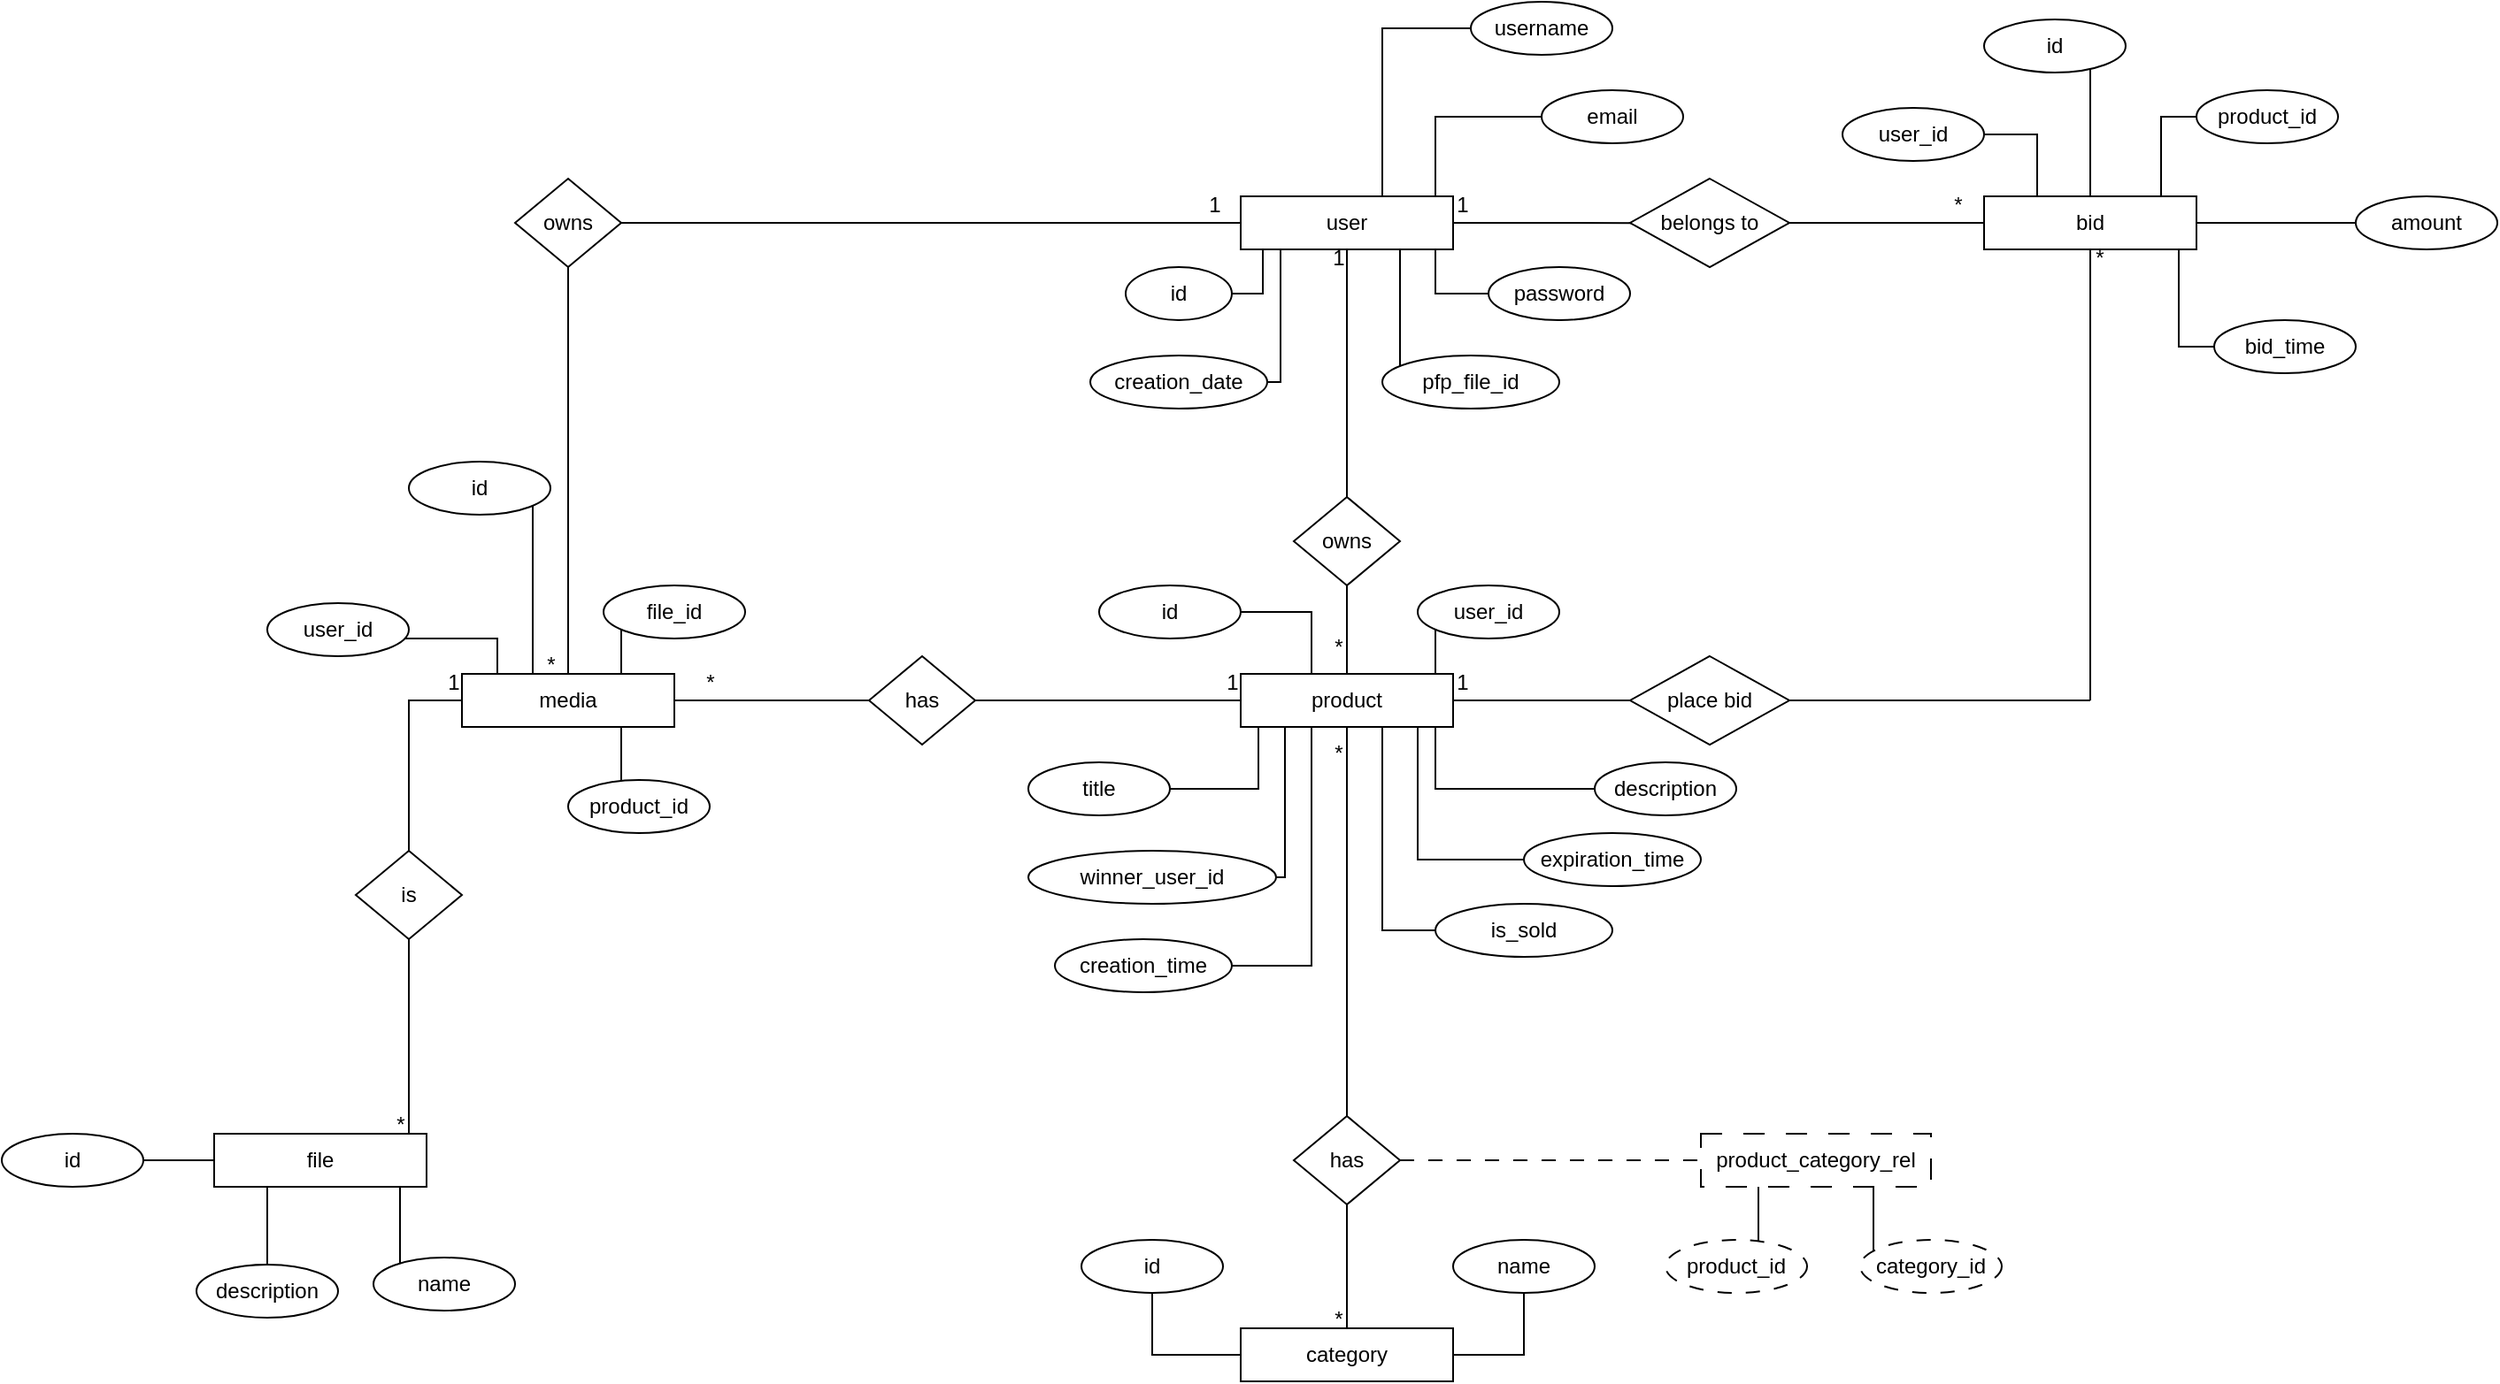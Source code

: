 <mxfile>
    <diagram name="Page-1" id="mbv6TLsFuCrTdZLjjNux">
        <mxGraphModel dx="546" dy="501" grid="1" gridSize="10" guides="1" tooltips="1" connect="1" arrows="1" fold="1" page="1" pageScale="1" pageWidth="3300" pageHeight="2339" math="0" shadow="0">
            <root>
                <mxCell id="0"/>
                <mxCell id="1" parent="0"/>
                <mxCell id="swMecStcdgfZAD_rgg6A-17" style="edgeStyle=elbowEdgeStyle;rounded=0;orthogonalLoop=1;jettySize=auto;html=1;startArrow=none;endArrow=none;entryX=0.038;entryY=0.503;entryDx=0;entryDy=0;entryPerimeter=0;" parent="1" source="swMecStcdgfZAD_rgg6A-6" target="swMecStcdgfZAD_rgg6A-16" edge="1">
                    <mxGeometry relative="1" as="geometry"/>
                </mxCell>
                <mxCell id="swMecStcdgfZAD_rgg6A-29" style="edgeStyle=elbowEdgeStyle;rounded=0;orthogonalLoop=1;jettySize=auto;html=1;startArrow=none;endArrow=none;entryX=0;entryY=0.5;entryDx=0;entryDy=0;" parent="1" source="swMecStcdgfZAD_rgg6A-6" target="swMecStcdgfZAD_rgg6A-13" edge="1">
                    <mxGeometry relative="1" as="geometry">
                        <Array as="points">
                            <mxPoint x="890" y="600"/>
                            <mxPoint x="880" y="590"/>
                            <mxPoint x="860" y="610"/>
                        </Array>
                    </mxGeometry>
                </mxCell>
                <mxCell id="swMecStcdgfZAD_rgg6A-41" style="edgeStyle=elbowEdgeStyle;rounded=0;orthogonalLoop=1;jettySize=auto;html=1;startArrow=none;endArrow=none;entryX=0.5;entryY=0;entryDx=0;entryDy=0;" parent="1" source="swMecStcdgfZAD_rgg6A-6" target="swMecStcdgfZAD_rgg6A-40" edge="1">
                    <mxGeometry relative="1" as="geometry"/>
                </mxCell>
                <mxCell id="swMecStcdgfZAD_rgg6A-88" style="edgeStyle=elbowEdgeStyle;rounded=0;orthogonalLoop=1;jettySize=auto;html=1;startArrow=none;endArrow=none;" parent="1" source="swMecStcdgfZAD_rgg6A-6" target="swMecStcdgfZAD_rgg6A-86" edge="1">
                    <mxGeometry relative="1" as="geometry"/>
                </mxCell>
                <mxCell id="01d-2Dso8jKywiY7Rpm1-47" style="edgeStyle=elbowEdgeStyle;rounded=0;orthogonalLoop=1;jettySize=auto;html=1;startArrow=none;endArrow=none;exitX=0.75;exitY=1;exitDx=0;exitDy=0;" parent="1" source="swMecStcdgfZAD_rgg6A-6" target="01d-2Dso8jKywiY7Rpm1-45" edge="1">
                    <mxGeometry relative="1" as="geometry"/>
                </mxCell>
                <mxCell id="01d-2Dso8jKywiY7Rpm1-54" style="edgeStyle=elbowEdgeStyle;rounded=0;orthogonalLoop=1;jettySize=auto;html=1;startArrow=none;endArrow=none;exitX=0.25;exitY=1;exitDx=0;exitDy=0;" parent="1" source="swMecStcdgfZAD_rgg6A-6" target="swMecStcdgfZAD_rgg6A-7" edge="1">
                    <mxGeometry relative="1" as="geometry"/>
                </mxCell>
                <mxCell id="01d-2Dso8jKywiY7Rpm1-57" style="edgeStyle=elbowEdgeStyle;rounded=0;orthogonalLoop=1;jettySize=auto;elbow=vertical;html=1;startArrow=none;endArrow=none;exitX=0.25;exitY=0;exitDx=0;exitDy=0;" parent="1" source="swMecStcdgfZAD_rgg6A-6" edge="1">
                    <mxGeometry relative="1" as="geometry">
                        <mxPoint x="809.706" y="550" as="targetPoint"/>
                    </mxGeometry>
                </mxCell>
                <mxCell id="6" style="edgeStyle=elbowEdgeStyle;html=1;startArrow=none;endArrow=none;exitX=0.25;exitY=1;exitDx=0;exitDy=0;rounded=0;" parent="1" source="swMecStcdgfZAD_rgg6A-6" target="4" edge="1">
                    <mxGeometry relative="1" as="geometry"/>
                </mxCell>
                <mxCell id="8" style="edgeStyle=elbowEdgeStyle;rounded=0;html=1;startArrow=none;endArrow=none;exitX=0.75;exitY=0;exitDx=0;exitDy=0;" parent="1" source="swMecStcdgfZAD_rgg6A-6" target="7" edge="1">
                    <mxGeometry relative="1" as="geometry">
                        <Array as="points">
                            <mxPoint x="890" y="505"/>
                            <mxPoint x="880" y="520"/>
                        </Array>
                    </mxGeometry>
                </mxCell>
                <mxCell id="10" style="edgeStyle=elbowEdgeStyle;rounded=0;html=1;startArrow=none;endArrow=none;exitX=0.75;exitY=0;exitDx=0;exitDy=0;" parent="1" source="swMecStcdgfZAD_rgg6A-6" target="swMecStcdgfZAD_rgg6A-10" edge="1">
                    <mxGeometry relative="1" as="geometry">
                        <Array as="points">
                            <mxPoint x="860" y="480"/>
                        </Array>
                    </mxGeometry>
                </mxCell>
                <UserObject label="user" treeRoot="1" id="swMecStcdgfZAD_rgg6A-6">
                    <mxCell style="whiteSpace=wrap;html=1;align=center;treeFolding=1;treeMoving=1;newEdgeStyle={&quot;edgeStyle&quot;:&quot;elbowEdgeStyle&quot;,&quot;startArrow&quot;:&quot;none&quot;,&quot;endArrow&quot;:&quot;none&quot;};" parent="1" vertex="1">
                        <mxGeometry x="780" y="550" width="120" height="30" as="geometry"/>
                    </mxCell>
                </UserObject>
                <mxCell id="swMecStcdgfZAD_rgg6A-7" value="id" style="ellipse;whiteSpace=wrap;html=1;align=center;newEdgeStyle={&quot;edgeStyle&quot;:&quot;entityRelationEdgeStyle&quot;,&quot;startArrow&quot;:&quot;none&quot;,&quot;endArrow&quot;:&quot;none&quot;,&quot;segment&quot;:10,&quot;curved&quot;:1,&quot;sourcePerimeterSpacing&quot;:0,&quot;targetPerimeterSpacing&quot;:0};treeFolding=1;treeMoving=1;" parent="1" vertex="1">
                    <mxGeometry x="715" y="590" width="60" height="30" as="geometry"/>
                </mxCell>
                <mxCell id="swMecStcdgfZAD_rgg6A-10" value="username" style="ellipse;whiteSpace=wrap;html=1;align=center;newEdgeStyle={&quot;edgeStyle&quot;:&quot;entityRelationEdgeStyle&quot;,&quot;startArrow&quot;:&quot;none&quot;,&quot;endArrow&quot;:&quot;none&quot;,&quot;segment&quot;:10,&quot;curved&quot;:1,&quot;sourcePerimeterSpacing&quot;:0,&quot;targetPerimeterSpacing&quot;:0};treeFolding=1;treeMoving=1;" parent="1" vertex="1">
                    <mxGeometry x="910" y="440" width="80" height="30" as="geometry"/>
                </mxCell>
                <mxCell id="swMecStcdgfZAD_rgg6A-13" value="password" style="ellipse;whiteSpace=wrap;html=1;align=center;newEdgeStyle={&quot;edgeStyle&quot;:&quot;entityRelationEdgeStyle&quot;,&quot;startArrow&quot;:&quot;none&quot;,&quot;endArrow&quot;:&quot;none&quot;,&quot;segment&quot;:10,&quot;curved&quot;:1,&quot;sourcePerimeterSpacing&quot;:0,&quot;targetPerimeterSpacing&quot;:0};treeFolding=1;treeMoving=1;" parent="1" vertex="1">
                    <mxGeometry x="920" y="590" width="80" height="30" as="geometry"/>
                </mxCell>
                <mxCell id="swMecStcdgfZAD_rgg6A-19" style="edgeStyle=orthogonalEdgeStyle;rounded=0;orthogonalLoop=1;jettySize=auto;html=1;entryX=0;entryY=0.5;entryDx=0;entryDy=0;endArrow=none;endFill=0;" parent="1" source="swMecStcdgfZAD_rgg6A-16" target="swMecStcdgfZAD_rgg6A-18" edge="1">
                    <mxGeometry relative="1" as="geometry"/>
                </mxCell>
                <mxCell id="swMecStcdgfZAD_rgg6A-16" value="belongs to" style="rhombus;whiteSpace=wrap;html=1;" parent="1" vertex="1">
                    <mxGeometry x="1000" y="540" width="90" height="50" as="geometry"/>
                </mxCell>
                <mxCell id="swMecStcdgfZAD_rgg6A-25" style="edgeStyle=elbowEdgeStyle;rounded=0;orthogonalLoop=1;jettySize=auto;html=1;startArrow=none;endArrow=none;entryX=1;entryY=0.5;entryDx=0;entryDy=0;" parent="1" source="swMecStcdgfZAD_rgg6A-18" target="swMecStcdgfZAD_rgg6A-20" edge="1">
                    <mxGeometry relative="1" as="geometry">
                        <Array as="points">
                            <mxPoint x="1260" y="520"/>
                            <mxPoint x="1240" y="530"/>
                        </Array>
                    </mxGeometry>
                </mxCell>
                <mxCell id="swMecStcdgfZAD_rgg6A-35" style="edgeStyle=elbowEdgeStyle;rounded=0;orthogonalLoop=1;jettySize=auto;html=1;startArrow=none;endArrow=none;entryX=0;entryY=0.5;entryDx=0;entryDy=0;" parent="1" source="swMecStcdgfZAD_rgg6A-18" target="swMecStcdgfZAD_rgg6A-33" edge="1">
                    <mxGeometry relative="1" as="geometry">
                        <Array as="points">
                            <mxPoint x="1300" y="530"/>
                            <mxPoint x="1320" y="530"/>
                            <mxPoint x="1300" y="540"/>
                            <mxPoint x="1370" y="530"/>
                            <mxPoint x="1300" y="530"/>
                            <mxPoint x="1270" y="530"/>
                        </Array>
                    </mxGeometry>
                </mxCell>
                <mxCell id="swMecStcdgfZAD_rgg6A-39" style="edgeStyle=elbowEdgeStyle;rounded=0;orthogonalLoop=1;jettySize=auto;html=1;startArrow=none;endArrow=none;entryX=0;entryY=0.5;entryDx=0;entryDy=0;" parent="1" source="swMecStcdgfZAD_rgg6A-18" target="swMecStcdgfZAD_rgg6A-36" edge="1">
                    <mxGeometry relative="1" as="geometry"/>
                </mxCell>
                <mxCell id="swMecStcdgfZAD_rgg6A-51" style="edgeStyle=elbowEdgeStyle;rounded=0;orthogonalLoop=1;jettySize=auto;html=1;startArrow=none;endArrow=none;" parent="1" source="swMecStcdgfZAD_rgg6A-18" edge="1">
                    <mxGeometry relative="1" as="geometry">
                        <mxPoint x="1260" y="830" as="targetPoint"/>
                        <Array as="points">
                            <mxPoint x="1260" y="835"/>
                        </Array>
                    </mxGeometry>
                </mxCell>
                <mxCell id="01d-2Dso8jKywiY7Rpm1-13" style="edgeStyle=elbowEdgeStyle;rounded=0;orthogonalLoop=1;jettySize=auto;html=1;startArrow=none;endArrow=none;exitX=0.25;exitY=0;exitDx=0;exitDy=0;" parent="1" source="swMecStcdgfZAD_rgg6A-18" target="01d-2Dso8jKywiY7Rpm1-11" edge="1">
                    <mxGeometry relative="1" as="geometry">
                        <Array as="points">
                            <mxPoint x="1230" y="515"/>
                            <mxPoint x="1230" y="510"/>
                            <mxPoint x="1210" y="510"/>
                        </Array>
                    </mxGeometry>
                </mxCell>
                <mxCell id="19" style="edgeStyle=elbowEdgeStyle;rounded=0;html=1;startArrow=none;endArrow=none;exitX=0.75;exitY=1;exitDx=0;exitDy=0;" parent="1" source="swMecStcdgfZAD_rgg6A-18" target="18" edge="1">
                    <mxGeometry relative="1" as="geometry"/>
                </mxCell>
                <UserObject label="bid" treeRoot="1" id="swMecStcdgfZAD_rgg6A-18">
                    <mxCell style="whiteSpace=wrap;html=1;align=center;treeFolding=1;treeMoving=1;newEdgeStyle={&quot;edgeStyle&quot;:&quot;elbowEdgeStyle&quot;,&quot;startArrow&quot;:&quot;none&quot;,&quot;endArrow&quot;:&quot;none&quot;};" parent="1" vertex="1">
                        <mxGeometry x="1200" y="550" width="120" height="30" as="geometry"/>
                    </mxCell>
                </UserObject>
                <mxCell id="swMecStcdgfZAD_rgg6A-20" value="id" style="ellipse;whiteSpace=wrap;html=1;align=center;newEdgeStyle={&quot;edgeStyle&quot;:&quot;entityRelationEdgeStyle&quot;,&quot;startArrow&quot;:&quot;none&quot;,&quot;endArrow&quot;:&quot;none&quot;,&quot;segment&quot;:10,&quot;curved&quot;:1,&quot;sourcePerimeterSpacing&quot;:0,&quot;targetPerimeterSpacing&quot;:0};treeFolding=1;treeMoving=1;" parent="1" vertex="1">
                    <mxGeometry x="1200" y="450" width="80" height="30" as="geometry"/>
                </mxCell>
                <mxCell id="swMecStcdgfZAD_rgg6A-30" value="1" style="text;html=1;align=center;verticalAlign=middle;resizable=0;points=[];autosize=1;strokeColor=none;fillColor=none;" parent="1" vertex="1">
                    <mxGeometry x="890" y="540" width="30" height="30" as="geometry"/>
                </mxCell>
                <mxCell id="swMecStcdgfZAD_rgg6A-31" value="*" style="text;html=1;align=center;verticalAlign=middle;resizable=0;points=[];autosize=1;strokeColor=none;fillColor=none;" parent="1" vertex="1">
                    <mxGeometry x="1170" y="540" width="30" height="30" as="geometry"/>
                </mxCell>
                <mxCell id="swMecStcdgfZAD_rgg6A-33" value="product_id" style="ellipse;whiteSpace=wrap;html=1;align=center;newEdgeStyle={&quot;edgeStyle&quot;:&quot;entityRelationEdgeStyle&quot;,&quot;startArrow&quot;:&quot;none&quot;,&quot;endArrow&quot;:&quot;none&quot;,&quot;segment&quot;:10,&quot;curved&quot;:1,&quot;sourcePerimeterSpacing&quot;:0,&quot;targetPerimeterSpacing&quot;:0};treeFolding=1;treeMoving=1;" parent="1" vertex="1" collapsed="1">
                    <mxGeometry x="1320" y="490" width="80" height="30" as="geometry"/>
                </mxCell>
                <mxCell id="swMecStcdgfZAD_rgg6A-36" value="amount" style="ellipse;whiteSpace=wrap;html=1;align=center;newEdgeStyle={&quot;edgeStyle&quot;:&quot;entityRelationEdgeStyle&quot;,&quot;startArrow&quot;:&quot;none&quot;,&quot;endArrow&quot;:&quot;none&quot;,&quot;segment&quot;:10,&quot;curved&quot;:1,&quot;sourcePerimeterSpacing&quot;:0,&quot;targetPerimeterSpacing&quot;:0};treeFolding=1;treeMoving=1;" parent="1" vertex="1" collapsed="1">
                    <mxGeometry x="1410" y="550" width="80" height="30" as="geometry"/>
                </mxCell>
                <mxCell id="swMecStcdgfZAD_rgg6A-78" style="edgeStyle=orthogonalEdgeStyle;rounded=0;orthogonalLoop=1;jettySize=auto;html=1;endArrow=none;endFill=0;" parent="1" source="swMecStcdgfZAD_rgg6A-40" target="swMecStcdgfZAD_rgg6A-42" edge="1">
                    <mxGeometry relative="1" as="geometry"/>
                </mxCell>
                <mxCell id="swMecStcdgfZAD_rgg6A-40" value="owns" style="rhombus;whiteSpace=wrap;html=1;" parent="1" vertex="1">
                    <mxGeometry x="810" y="720" width="60" height="50" as="geometry"/>
                </mxCell>
                <mxCell id="swMecStcdgfZAD_rgg6A-45" value="" style="edgeStyle=elbowEdgeStyle;rounded=0;orthogonalLoop=1;jettySize=auto;html=1;elbow=horizontal;startArrow=none;endArrow=none;" parent="1" source="swMecStcdgfZAD_rgg6A-42" target="swMecStcdgfZAD_rgg6A-44" edge="1">
                    <mxGeometry relative="1" as="geometry"/>
                </mxCell>
                <mxCell id="swMecStcdgfZAD_rgg6A-77" style="edgeStyle=elbowEdgeStyle;rounded=0;orthogonalLoop=1;jettySize=auto;html=1;startArrow=none;endArrow=none;entryX=1;entryY=0.5;entryDx=0;entryDy=0;" parent="1" source="swMecStcdgfZAD_rgg6A-42" target="swMecStcdgfZAD_rgg6A-46" edge="1">
                    <mxGeometry relative="1" as="geometry">
                        <Array as="points">
                            <mxPoint x="820" y="800"/>
                            <mxPoint x="810" y="800"/>
                        </Array>
                    </mxGeometry>
                </mxCell>
                <mxCell id="swMecStcdgfZAD_rgg6A-106" style="edgeStyle=elbowEdgeStyle;rounded=0;orthogonalLoop=1;jettySize=auto;html=1;startArrow=none;endArrow=none;exitX=0.75;exitY=1;exitDx=0;exitDy=0;" parent="1" source="swMecStcdgfZAD_rgg6A-42" target="swMecStcdgfZAD_rgg6A-100" edge="1">
                    <mxGeometry relative="1" as="geometry">
                        <Array as="points">
                            <mxPoint x="890" y="885"/>
                            <mxPoint x="870" y="890"/>
                            <mxPoint x="890" y="870"/>
                        </Array>
                    </mxGeometry>
                </mxCell>
                <mxCell id="swMecStcdgfZAD_rgg6A-108" style="edgeStyle=elbowEdgeStyle;rounded=0;orthogonalLoop=1;jettySize=auto;html=1;startArrow=none;endArrow=none;exitX=0.25;exitY=1;exitDx=0;exitDy=0;" parent="1" source="swMecStcdgfZAD_rgg6A-42" target="swMecStcdgfZAD_rgg6A-107" edge="1">
                    <mxGeometry relative="1" as="geometry">
                        <Array as="points">
                            <mxPoint x="790" y="885"/>
                        </Array>
                    </mxGeometry>
                </mxCell>
                <mxCell id="01d-2Dso8jKywiY7Rpm1-4" style="edgeStyle=elbowEdgeStyle;rounded=0;orthogonalLoop=1;jettySize=auto;html=1;startArrow=none;endArrow=none;exitX=0.75;exitY=1;exitDx=0;exitDy=0;" parent="1" source="swMecStcdgfZAD_rgg6A-42" target="3" edge="1">
                    <mxGeometry relative="1" as="geometry">
                        <Array as="points">
                            <mxPoint x="880" y="900"/>
                            <mxPoint x="870" y="920"/>
                        </Array>
                    </mxGeometry>
                </mxCell>
                <mxCell id="01d-2Dso8jKywiY7Rpm1-5" style="edgeStyle=elbowEdgeStyle;rounded=0;orthogonalLoop=1;jettySize=auto;html=1;startArrow=none;endArrow=none;exitX=0.25;exitY=1;exitDx=0;exitDy=0;" parent="1" source="swMecStcdgfZAD_rgg6A-42" target="2" edge="1">
                    <mxGeometry relative="1" as="geometry">
                        <Array as="points">
                            <mxPoint x="820" y="900"/>
                        </Array>
                    </mxGeometry>
                </mxCell>
                <mxCell id="01d-2Dso8jKywiY7Rpm1-7" style="edgeStyle=elbowEdgeStyle;rounded=0;orthogonalLoop=1;jettySize=auto;html=1;startArrow=none;endArrow=none;exitX=0.75;exitY=1;exitDx=0;exitDy=0;" parent="1" source="swMecStcdgfZAD_rgg6A-42" target="01d-2Dso8jKywiY7Rpm1-6" edge="1">
                    <mxGeometry relative="1" as="geometry">
                        <Array as="points">
                            <mxPoint x="860" y="890"/>
                            <mxPoint x="850" y="880"/>
                            <mxPoint x="860" y="930"/>
                        </Array>
                    </mxGeometry>
                </mxCell>
                <mxCell id="30" style="edgeStyle=elbowEdgeStyle;html=1;startArrow=none;endArrow=none;exitX=0.25;exitY=1;exitDx=0;exitDy=0;rounded=0;" edge="1" parent="1" source="swMecStcdgfZAD_rgg6A-42" target="29">
                    <mxGeometry relative="1" as="geometry"/>
                </mxCell>
                <UserObject label="product" treeRoot="1" id="swMecStcdgfZAD_rgg6A-42">
                    <mxCell style="whiteSpace=wrap;html=1;align=center;treeFolding=1;treeMoving=1;newEdgeStyle={&quot;edgeStyle&quot;:&quot;elbowEdgeStyle&quot;,&quot;startArrow&quot;:&quot;none&quot;,&quot;endArrow&quot;:&quot;none&quot;};" parent="1" vertex="1">
                        <mxGeometry x="780" y="820" width="120" height="30" as="geometry"/>
                    </mxCell>
                </UserObject>
                <mxCell id="swMecStcdgfZAD_rgg6A-44" value="user_id" style="ellipse;whiteSpace=wrap;html=1;align=center;newEdgeStyle={&quot;edgeStyle&quot;:&quot;entityRelationEdgeStyle&quot;,&quot;startArrow&quot;:&quot;none&quot;,&quot;endArrow&quot;:&quot;none&quot;,&quot;segment&quot;:10,&quot;curved&quot;:1,&quot;sourcePerimeterSpacing&quot;:0,&quot;targetPerimeterSpacing&quot;:0};treeFolding=1;treeMoving=1;" parent="1" vertex="1">
                    <mxGeometry x="880" y="770" width="80" height="30" as="geometry"/>
                </mxCell>
                <mxCell id="swMecStcdgfZAD_rgg6A-46" value="id" style="ellipse;whiteSpace=wrap;html=1;align=center;newEdgeStyle={&quot;edgeStyle&quot;:&quot;entityRelationEdgeStyle&quot;,&quot;startArrow&quot;:&quot;none&quot;,&quot;endArrow&quot;:&quot;none&quot;,&quot;segment&quot;:10,&quot;curved&quot;:1,&quot;sourcePerimeterSpacing&quot;:0,&quot;targetPerimeterSpacing&quot;:0};treeFolding=1;treeMoving=1;" parent="1" vertex="1">
                    <mxGeometry x="700" y="770" width="80" height="30" as="geometry"/>
                </mxCell>
                <mxCell id="swMecStcdgfZAD_rgg6A-48" value="1" style="text;html=1;align=center;verticalAlign=middle;resizable=0;points=[];autosize=1;strokeColor=none;fillColor=none;" parent="1" vertex="1">
                    <mxGeometry x="820" y="570" width="30" height="30" as="geometry"/>
                </mxCell>
                <mxCell id="swMecStcdgfZAD_rgg6A-49" value="*" style="text;html=1;align=center;verticalAlign=middle;resizable=0;points=[];autosize=1;strokeColor=none;fillColor=none;" parent="1" vertex="1">
                    <mxGeometry x="820" y="790" width="30" height="30" as="geometry"/>
                </mxCell>
                <mxCell id="swMecStcdgfZAD_rgg6A-53" value="*" style="text;html=1;align=center;verticalAlign=middle;resizable=0;points=[];autosize=1;strokeColor=none;fillColor=none;" parent="1" vertex="1">
                    <mxGeometry x="1250" y="570" width="30" height="30" as="geometry"/>
                </mxCell>
                <mxCell id="swMecStcdgfZAD_rgg6A-54" value="1" style="text;html=1;align=center;verticalAlign=middle;resizable=0;points=[];autosize=1;strokeColor=none;fillColor=none;" parent="1" vertex="1">
                    <mxGeometry x="890" y="810" width="30" height="30" as="geometry"/>
                </mxCell>
                <mxCell id="swMecStcdgfZAD_rgg6A-60" style="edgeStyle=orthogonalEdgeStyle;rounded=0;orthogonalLoop=1;jettySize=auto;html=1;endArrow=none;endFill=0;" parent="1" source="swMecStcdgfZAD_rgg6A-55" edge="1">
                    <mxGeometry relative="1" as="geometry">
                        <mxPoint x="1260" y="835" as="targetPoint"/>
                    </mxGeometry>
                </mxCell>
                <mxCell id="swMecStcdgfZAD_rgg6A-61" style="edgeStyle=orthogonalEdgeStyle;rounded=0;orthogonalLoop=1;jettySize=auto;html=1;endArrow=none;endFill=0;" parent="1" source="swMecStcdgfZAD_rgg6A-55" target="swMecStcdgfZAD_rgg6A-42" edge="1">
                    <mxGeometry relative="1" as="geometry"/>
                </mxCell>
                <mxCell id="swMecStcdgfZAD_rgg6A-55" value="place bid" style="rhombus;whiteSpace=wrap;html=1;" parent="1" vertex="1">
                    <mxGeometry x="1000" y="810" width="90" height="50" as="geometry"/>
                </mxCell>
                <mxCell id="swMecStcdgfZAD_rgg6A-65" style="edgeStyle=orthogonalEdgeStyle;rounded=0;orthogonalLoop=1;jettySize=auto;html=1;entryX=0;entryY=0.5;entryDx=0;entryDy=0;endArrow=none;endFill=0;dashed=1;dashPattern=8 8;" parent="1" source="swMecStcdgfZAD_rgg6A-62" target="swMecStcdgfZAD_rgg6A-64" edge="1">
                    <mxGeometry relative="1" as="geometry"/>
                </mxCell>
                <mxCell id="swMecStcdgfZAD_rgg6A-67" style="edgeStyle=orthogonalEdgeStyle;rounded=0;orthogonalLoop=1;jettySize=auto;html=1;entryX=0.5;entryY=0;entryDx=0;entryDy=0;endArrow=none;endFill=0;" parent="1" source="swMecStcdgfZAD_rgg6A-62" target="swMecStcdgfZAD_rgg6A-66" edge="1">
                    <mxGeometry relative="1" as="geometry"/>
                </mxCell>
                <mxCell id="swMecStcdgfZAD_rgg6A-79" style="edgeStyle=orthogonalEdgeStyle;rounded=0;orthogonalLoop=1;jettySize=auto;html=1;endArrow=none;endFill=0;" parent="1" source="swMecStcdgfZAD_rgg6A-62" target="swMecStcdgfZAD_rgg6A-42" edge="1">
                    <mxGeometry relative="1" as="geometry"/>
                </mxCell>
                <mxCell id="swMecStcdgfZAD_rgg6A-62" value="has" style="rhombus;whiteSpace=wrap;html=1;shadow=0;rounded=0;" parent="1" vertex="1">
                    <mxGeometry x="810" y="1070" width="60" height="50" as="geometry"/>
                </mxCell>
                <mxCell id="27" style="edgeStyle=elbowEdgeStyle;rounded=0;html=1;startArrow=none;endArrow=none;exitX=0.25;exitY=1;exitDx=0;exitDy=0;" parent="1" source="swMecStcdgfZAD_rgg6A-64" target="25" edge="1">
                    <mxGeometry relative="1" as="geometry"/>
                </mxCell>
                <mxCell id="28" style="edgeStyle=elbowEdgeStyle;rounded=0;html=1;startArrow=none;endArrow=none;exitX=0.75;exitY=1;exitDx=0;exitDy=0;" parent="1" source="swMecStcdgfZAD_rgg6A-64" target="26" edge="1">
                    <mxGeometry relative="1" as="geometry"/>
                </mxCell>
                <UserObject label="product_category_rel" treeRoot="1" id="swMecStcdgfZAD_rgg6A-64">
                    <mxCell style="whiteSpace=wrap;html=1;align=center;treeFolding=1;treeMoving=1;newEdgeStyle={&quot;edgeStyle&quot;:&quot;elbowEdgeStyle&quot;,&quot;startArrow&quot;:&quot;none&quot;,&quot;endArrow&quot;:&quot;none&quot;};dashed=1;dashPattern=12 12;" parent="1" vertex="1">
                        <mxGeometry x="1040" y="1080" width="130" height="30" as="geometry"/>
                    </mxCell>
                </UserObject>
                <mxCell id="swMecStcdgfZAD_rgg6A-72" style="edgeStyle=elbowEdgeStyle;rounded=0;orthogonalLoop=1;jettySize=auto;html=1;startArrow=none;endArrow=none;entryX=0.5;entryY=1;entryDx=0;entryDy=0;" parent="1" source="swMecStcdgfZAD_rgg6A-66" target="swMecStcdgfZAD_rgg6A-70" edge="1">
                    <mxGeometry relative="1" as="geometry">
                        <Array as="points">
                            <mxPoint x="730" y="1205"/>
                            <mxPoint x="730" y="1200"/>
                        </Array>
                    </mxGeometry>
                </mxCell>
                <mxCell id="swMecStcdgfZAD_rgg6A-75" style="edgeStyle=elbowEdgeStyle;rounded=0;orthogonalLoop=1;jettySize=auto;html=1;startArrow=none;endArrow=none;entryX=0.5;entryY=1;entryDx=0;entryDy=0;" parent="1" source="swMecStcdgfZAD_rgg6A-66" target="swMecStcdgfZAD_rgg6A-73" edge="1">
                    <mxGeometry relative="1" as="geometry">
                        <Array as="points">
                            <mxPoint x="940" y="1205"/>
                        </Array>
                    </mxGeometry>
                </mxCell>
                <UserObject label="category" treeRoot="1" id="swMecStcdgfZAD_rgg6A-66">
                    <mxCell style="whiteSpace=wrap;html=1;align=center;treeFolding=1;treeMoving=1;newEdgeStyle={&quot;edgeStyle&quot;:&quot;elbowEdgeStyle&quot;,&quot;startArrow&quot;:&quot;none&quot;,&quot;endArrow&quot;:&quot;none&quot;};" parent="1" vertex="1">
                        <mxGeometry x="780" y="1190" width="120" height="30" as="geometry"/>
                    </mxCell>
                </UserObject>
                <mxCell id="swMecStcdgfZAD_rgg6A-68" value="*" style="text;html=1;align=center;verticalAlign=middle;resizable=0;points=[];autosize=1;strokeColor=none;fillColor=none;" parent="1" vertex="1">
                    <mxGeometry x="820" y="850" width="30" height="30" as="geometry"/>
                </mxCell>
                <mxCell id="swMecStcdgfZAD_rgg6A-69" value="*" style="text;html=1;align=center;verticalAlign=middle;resizable=0;points=[];autosize=1;strokeColor=none;fillColor=none;" parent="1" vertex="1">
                    <mxGeometry x="820" y="1170" width="30" height="30" as="geometry"/>
                </mxCell>
                <mxCell id="swMecStcdgfZAD_rgg6A-70" value="id" style="ellipse;whiteSpace=wrap;html=1;align=center;newEdgeStyle={&quot;edgeStyle&quot;:&quot;entityRelationEdgeStyle&quot;,&quot;startArrow&quot;:&quot;none&quot;,&quot;endArrow&quot;:&quot;none&quot;,&quot;segment&quot;:10,&quot;curved&quot;:1,&quot;sourcePerimeterSpacing&quot;:0,&quot;targetPerimeterSpacing&quot;:0};treeFolding=1;treeMoving=1;" parent="1" vertex="1">
                    <mxGeometry x="690" y="1140" width="80" height="30" as="geometry"/>
                </mxCell>
                <mxCell id="swMecStcdgfZAD_rgg6A-73" value="name" style="ellipse;whiteSpace=wrap;html=1;align=center;newEdgeStyle={&quot;edgeStyle&quot;:&quot;entityRelationEdgeStyle&quot;,&quot;startArrow&quot;:&quot;none&quot;,&quot;endArrow&quot;:&quot;none&quot;,&quot;segment&quot;:10,&quot;curved&quot;:1,&quot;sourcePerimeterSpacing&quot;:0,&quot;targetPerimeterSpacing&quot;:0};treeFolding=1;treeMoving=1;" parent="1" vertex="1">
                    <mxGeometry x="900" y="1140" width="80" height="30" as="geometry"/>
                </mxCell>
                <mxCell id="swMecStcdgfZAD_rgg6A-83" style="edgeStyle=elbowEdgeStyle;rounded=0;orthogonalLoop=1;jettySize=auto;html=1;startArrow=none;endArrow=none;" parent="1" source="swMecStcdgfZAD_rgg6A-80" target="swMecStcdgfZAD_rgg6A-81" edge="1">
                    <mxGeometry relative="1" as="geometry">
                        <Array as="points">
                            <mxPoint x="360" y="800"/>
                        </Array>
                    </mxGeometry>
                </mxCell>
                <mxCell id="swMecStcdgfZAD_rgg6A-84" style="edgeStyle=elbowEdgeStyle;rounded=0;orthogonalLoop=1;jettySize=auto;html=1;startArrow=none;endArrow=none;" parent="1" source="swMecStcdgfZAD_rgg6A-80" target="swMecStcdgfZAD_rgg6A-82" edge="1">
                    <mxGeometry relative="1" as="geometry"/>
                </mxCell>
                <mxCell id="01d-2Dso8jKywiY7Rpm1-38" style="edgeStyle=elbowEdgeStyle;rounded=0;orthogonalLoop=1;jettySize=auto;html=1;startArrow=none;endArrow=none;exitX=0.75;exitY=0;exitDx=0;exitDy=0;" parent="1" source="swMecStcdgfZAD_rgg6A-80" target="01d-2Dso8jKywiY7Rpm1-37" edge="1">
                    <mxGeometry relative="1" as="geometry"/>
                </mxCell>
                <mxCell id="17" style="edgeStyle=elbowEdgeStyle;rounded=0;html=1;startArrow=none;endArrow=none;exitX=0.25;exitY=0;exitDx=0;exitDy=0;" parent="1" source="swMecStcdgfZAD_rgg6A-80" target="15" edge="1">
                    <mxGeometry relative="1" as="geometry">
                        <Array as="points">
                            <mxPoint x="380" y="760"/>
                        </Array>
                    </mxGeometry>
                </mxCell>
                <UserObject label="media" treeRoot="1" id="swMecStcdgfZAD_rgg6A-80">
                    <mxCell style="whiteSpace=wrap;html=1;align=center;treeFolding=1;treeMoving=1;newEdgeStyle={&quot;edgeStyle&quot;:&quot;elbowEdgeStyle&quot;,&quot;startArrow&quot;:&quot;none&quot;,&quot;endArrow&quot;:&quot;none&quot;};" parent="1" vertex="1">
                        <mxGeometry x="340" y="820" width="120" height="30" as="geometry"/>
                    </mxCell>
                </UserObject>
                <mxCell id="swMecStcdgfZAD_rgg6A-81" value="user_id" style="ellipse;whiteSpace=wrap;html=1;align=center;newEdgeStyle={&quot;edgeStyle&quot;:&quot;entityRelationEdgeStyle&quot;,&quot;startArrow&quot;:&quot;none&quot;,&quot;endArrow&quot;:&quot;none&quot;,&quot;segment&quot;:10,&quot;curved&quot;:1,&quot;sourcePerimeterSpacing&quot;:0,&quot;targetPerimeterSpacing&quot;:0};treeFolding=1;treeMoving=1;" parent="1" vertex="1">
                    <mxGeometry x="230" y="780" width="80" height="30" as="geometry"/>
                </mxCell>
                <mxCell id="swMecStcdgfZAD_rgg6A-82" value="product_id" style="ellipse;whiteSpace=wrap;html=1;align=center;newEdgeStyle={&quot;edgeStyle&quot;:&quot;entityRelationEdgeStyle&quot;,&quot;startArrow&quot;:&quot;none&quot;,&quot;endArrow&quot;:&quot;none&quot;,&quot;segment&quot;:10,&quot;curved&quot;:1,&quot;sourcePerimeterSpacing&quot;:0,&quot;targetPerimeterSpacing&quot;:0};treeFolding=1;treeMoving=1;" parent="1" vertex="1">
                    <mxGeometry x="400" y="880" width="80" height="30" as="geometry"/>
                </mxCell>
                <mxCell id="swMecStcdgfZAD_rgg6A-98" style="edgeStyle=orthogonalEdgeStyle;rounded=0;orthogonalLoop=1;jettySize=auto;html=1;endArrow=none;endFill=0;" parent="1" source="swMecStcdgfZAD_rgg6A-85" target="swMecStcdgfZAD_rgg6A-80" edge="1">
                    <mxGeometry relative="1" as="geometry"/>
                </mxCell>
                <mxCell id="swMecStcdgfZAD_rgg6A-99" style="edgeStyle=orthogonalEdgeStyle;rounded=0;orthogonalLoop=1;jettySize=auto;html=1;endArrow=none;endFill=0;" parent="1" source="swMecStcdgfZAD_rgg6A-85" target="swMecStcdgfZAD_rgg6A-42" edge="1">
                    <mxGeometry relative="1" as="geometry"/>
                </mxCell>
                <mxCell id="swMecStcdgfZAD_rgg6A-85" value="has" style="rhombus;whiteSpace=wrap;html=1;shadow=0;rounded=0;" parent="1" vertex="1">
                    <mxGeometry x="570" y="810" width="60" height="50" as="geometry"/>
                </mxCell>
                <mxCell id="swMecStcdgfZAD_rgg6A-87" style="edgeStyle=orthogonalEdgeStyle;rounded=0;orthogonalLoop=1;jettySize=auto;html=1;endArrow=none;endFill=0;" parent="1" source="swMecStcdgfZAD_rgg6A-86" target="swMecStcdgfZAD_rgg6A-80" edge="1">
                    <mxGeometry relative="1" as="geometry"/>
                </mxCell>
                <mxCell id="swMecStcdgfZAD_rgg6A-86" value="owns" style="rhombus;whiteSpace=wrap;html=1;shadow=0;rounded=0;" parent="1" vertex="1">
                    <mxGeometry x="370" y="540" width="60" height="50" as="geometry"/>
                </mxCell>
                <mxCell id="swMecStcdgfZAD_rgg6A-93" value="1" style="text;html=1;align=center;verticalAlign=middle;resizable=0;points=[];autosize=1;strokeColor=none;fillColor=none;" parent="1" vertex="1">
                    <mxGeometry x="750" y="540" width="30" height="30" as="geometry"/>
                </mxCell>
                <mxCell id="swMecStcdgfZAD_rgg6A-94" value="*" style="text;html=1;align=center;verticalAlign=middle;resizable=0;points=[];autosize=1;strokeColor=none;fillColor=none;" parent="1" vertex="1">
                    <mxGeometry x="465" y="810" width="30" height="30" as="geometry"/>
                </mxCell>
                <mxCell id="swMecStcdgfZAD_rgg6A-95" value="1" style="text;html=1;align=center;verticalAlign=middle;resizable=0;points=[];autosize=1;strokeColor=none;fillColor=none;" parent="1" vertex="1">
                    <mxGeometry x="760" y="810" width="30" height="30" as="geometry"/>
                </mxCell>
                <mxCell id="swMecStcdgfZAD_rgg6A-96" value="*" style="text;html=1;align=center;verticalAlign=middle;resizable=0;points=[];autosize=1;strokeColor=none;fillColor=none;" parent="1" vertex="1">
                    <mxGeometry x="375" y="800" width="30" height="30" as="geometry"/>
                </mxCell>
                <mxCell id="swMecStcdgfZAD_rgg6A-100" value="description" style="ellipse;whiteSpace=wrap;html=1;align=center;newEdgeStyle={&quot;edgeStyle&quot;:&quot;entityRelationEdgeStyle&quot;,&quot;startArrow&quot;:&quot;none&quot;,&quot;endArrow&quot;:&quot;none&quot;,&quot;segment&quot;:10,&quot;curved&quot;:1,&quot;sourcePerimeterSpacing&quot;:0,&quot;targetPerimeterSpacing&quot;:0};treeFolding=1;treeMoving=1;" parent="1" vertex="1">
                    <mxGeometry x="980" y="870" width="80" height="30" as="geometry"/>
                </mxCell>
                <mxCell id="swMecStcdgfZAD_rgg6A-107" value="title" style="ellipse;whiteSpace=wrap;html=1;align=center;newEdgeStyle={&quot;edgeStyle&quot;:&quot;entityRelationEdgeStyle&quot;,&quot;startArrow&quot;:&quot;none&quot;,&quot;endArrow&quot;:&quot;none&quot;,&quot;segment&quot;:10,&quot;curved&quot;:1,&quot;sourcePerimeterSpacing&quot;:0,&quot;targetPerimeterSpacing&quot;:0};treeFolding=1;treeMoving=1;" parent="1" vertex="1">
                    <mxGeometry x="660" y="870" width="80" height="30" as="geometry"/>
                </mxCell>
                <mxCell id="2" value="creation_time" style="ellipse;whiteSpace=wrap;html=1;align=center;newEdgeStyle={&quot;edgeStyle&quot;:&quot;entityRelationEdgeStyle&quot;,&quot;startArrow&quot;:&quot;none&quot;,&quot;endArrow&quot;:&quot;none&quot;,&quot;segment&quot;:10,&quot;curved&quot;:1,&quot;sourcePerimeterSpacing&quot;:0,&quot;targetPerimeterSpacing&quot;:0};treeFolding=1;treeMoving=1;" parent="1" vertex="1" collapsed="1">
                    <mxGeometry x="675" y="970" width="100" height="30" as="geometry"/>
                </mxCell>
                <mxCell id="3" value="expiration_time" style="ellipse;whiteSpace=wrap;html=1;align=center;newEdgeStyle={&quot;edgeStyle&quot;:&quot;entityRelationEdgeStyle&quot;,&quot;startArrow&quot;:&quot;none&quot;,&quot;endArrow&quot;:&quot;none&quot;,&quot;segment&quot;:10,&quot;curved&quot;:1,&quot;sourcePerimeterSpacing&quot;:0,&quot;targetPerimeterSpacing&quot;:0};treeFolding=1;treeMoving=1;" parent="1" vertex="1" collapsed="1">
                    <mxGeometry x="940" y="910" width="100" height="30" as="geometry"/>
                </mxCell>
                <mxCell id="01d-2Dso8jKywiY7Rpm1-6" value="is_sold" style="ellipse;whiteSpace=wrap;html=1;align=center;newEdgeStyle={&quot;edgeStyle&quot;:&quot;entityRelationEdgeStyle&quot;,&quot;startArrow&quot;:&quot;none&quot;,&quot;endArrow&quot;:&quot;none&quot;,&quot;segment&quot;:10,&quot;curved&quot;:1,&quot;sourcePerimeterSpacing&quot;:0,&quot;targetPerimeterSpacing&quot;:0};treeFolding=1;treeMoving=1;" parent="1" vertex="1" collapsed="1">
                    <mxGeometry x="890" y="950" width="100" height="30" as="geometry"/>
                </mxCell>
                <mxCell id="01d-2Dso8jKywiY7Rpm1-11" value="user_id" style="ellipse;whiteSpace=wrap;html=1;align=center;newEdgeStyle={&quot;edgeStyle&quot;:&quot;entityRelationEdgeStyle&quot;,&quot;startArrow&quot;:&quot;none&quot;,&quot;endArrow&quot;:&quot;none&quot;,&quot;segment&quot;:10,&quot;curved&quot;:1,&quot;sourcePerimeterSpacing&quot;:0,&quot;targetPerimeterSpacing&quot;:0};treeFolding=1;treeMoving=1;" parent="1" vertex="1" collapsed="1">
                    <mxGeometry x="1120" y="500" width="80" height="30" as="geometry"/>
                </mxCell>
                <mxCell id="01d-2Dso8jKywiY7Rpm1-36" style="edgeStyle=elbowEdgeStyle;rounded=0;orthogonalLoop=1;jettySize=auto;html=1;startArrow=none;endArrow=none;" parent="1" source="20" target="swMecStcdgfZAD_rgg6A-80" edge="1">
                    <mxGeometry relative="1" as="geometry">
                        <Array as="points">
                            <mxPoint x="310" y="890"/>
                            <mxPoint x="310" y="1010"/>
                            <mxPoint x="260" y="910"/>
                        </Array>
                    </mxGeometry>
                </mxCell>
                <mxCell id="01d-2Dso8jKywiY7Rpm1-44" style="edgeStyle=elbowEdgeStyle;rounded=0;orthogonalLoop=1;jettySize=auto;html=1;startArrow=none;endArrow=none;" parent="1" source="01d-2Dso8jKywiY7Rpm1-35" target="01d-2Dso8jKywiY7Rpm1-42" edge="1">
                    <mxGeometry relative="1" as="geometry"/>
                </mxCell>
                <mxCell id="14" style="edgeStyle=elbowEdgeStyle;rounded=0;html=1;startArrow=none;endArrow=none;exitX=0.25;exitY=1;exitDx=0;exitDy=0;" parent="1" source="01d-2Dso8jKywiY7Rpm1-35" target="13" edge="1">
                    <mxGeometry relative="1" as="geometry"/>
                </mxCell>
                <mxCell id="24" style="edgeStyle=elbowEdgeStyle;rounded=0;html=1;startArrow=none;endArrow=none;exitX=0;exitY=0.5;exitDx=0;exitDy=0;" parent="1" source="01d-2Dso8jKywiY7Rpm1-35" target="01d-2Dso8jKywiY7Rpm1-39" edge="1">
                    <mxGeometry relative="1" as="geometry"/>
                </mxCell>
                <UserObject label="file" treeRoot="1" id="01d-2Dso8jKywiY7Rpm1-35">
                    <mxCell style="whiteSpace=wrap;html=1;align=center;treeFolding=1;treeMoving=1;newEdgeStyle={&quot;edgeStyle&quot;:&quot;elbowEdgeStyle&quot;,&quot;startArrow&quot;:&quot;none&quot;,&quot;endArrow&quot;:&quot;none&quot;};" parent="1" vertex="1">
                        <mxGeometry x="200" y="1080" width="120" height="30" as="geometry"/>
                    </mxCell>
                </UserObject>
                <mxCell id="01d-2Dso8jKywiY7Rpm1-37" value="file_id" style="ellipse;whiteSpace=wrap;html=1;align=center;newEdgeStyle={&quot;edgeStyle&quot;:&quot;entityRelationEdgeStyle&quot;,&quot;startArrow&quot;:&quot;none&quot;,&quot;endArrow&quot;:&quot;none&quot;,&quot;segment&quot;:10,&quot;curved&quot;:1,&quot;sourcePerimeterSpacing&quot;:0,&quot;targetPerimeterSpacing&quot;:0};treeFolding=1;treeMoving=1;" parent="1" vertex="1">
                    <mxGeometry x="420" y="770" width="80" height="30" as="geometry"/>
                </mxCell>
                <mxCell id="01d-2Dso8jKywiY7Rpm1-39" value="id" style="ellipse;whiteSpace=wrap;html=1;align=center;newEdgeStyle={&quot;edgeStyle&quot;:&quot;entityRelationEdgeStyle&quot;,&quot;startArrow&quot;:&quot;none&quot;,&quot;endArrow&quot;:&quot;none&quot;,&quot;segment&quot;:10,&quot;curved&quot;:1,&quot;sourcePerimeterSpacing&quot;:0,&quot;targetPerimeterSpacing&quot;:0};treeFolding=1;treeMoving=1;" parent="1" vertex="1">
                    <mxGeometry x="80" y="1080" width="80" height="30" as="geometry"/>
                </mxCell>
                <mxCell id="01d-2Dso8jKywiY7Rpm1-42" value="name" style="ellipse;whiteSpace=wrap;html=1;align=center;newEdgeStyle={&quot;edgeStyle&quot;:&quot;entityRelationEdgeStyle&quot;,&quot;startArrow&quot;:&quot;none&quot;,&quot;endArrow&quot;:&quot;none&quot;,&quot;segment&quot;:10,&quot;curved&quot;:1,&quot;sourcePerimeterSpacing&quot;:0,&quot;targetPerimeterSpacing&quot;:0};treeFolding=1;treeMoving=1;" parent="1" vertex="1">
                    <mxGeometry x="290" y="1150" width="80" height="30" as="geometry"/>
                </mxCell>
                <mxCell id="01d-2Dso8jKywiY7Rpm1-45" value="pfp_file_id" style="ellipse;whiteSpace=wrap;html=1;align=center;newEdgeStyle={&quot;edgeStyle&quot;:&quot;entityRelationEdgeStyle&quot;,&quot;startArrow&quot;:&quot;none&quot;,&quot;endArrow&quot;:&quot;none&quot;,&quot;segment&quot;:10,&quot;curved&quot;:1,&quot;sourcePerimeterSpacing&quot;:0,&quot;targetPerimeterSpacing&quot;:0};treeFolding=1;treeMoving=1;" parent="1" vertex="1">
                    <mxGeometry x="860" y="640" width="100" height="30" as="geometry"/>
                </mxCell>
                <mxCell id="01d-2Dso8jKywiY7Rpm1-51" value="*" style="text;html=1;align=center;verticalAlign=middle;resizable=0;points=[];autosize=1;strokeColor=none;fillColor=none;" parent="1" vertex="1">
                    <mxGeometry x="290" y="1060" width="30" height="30" as="geometry"/>
                </mxCell>
                <mxCell id="01d-2Dso8jKywiY7Rpm1-52" value="1" style="text;html=1;align=center;verticalAlign=middle;resizable=0;points=[];autosize=1;strokeColor=none;fillColor=none;" parent="1" vertex="1">
                    <mxGeometry x="320" y="810" width="30" height="30" as="geometry"/>
                </mxCell>
                <mxCell id="4" value="creation_date" style="ellipse;whiteSpace=wrap;html=1;align=center;newEdgeStyle={&quot;edgeStyle&quot;:&quot;entityRelationEdgeStyle&quot;,&quot;startArrow&quot;:&quot;none&quot;,&quot;endArrow&quot;:&quot;none&quot;,&quot;segment&quot;:10,&quot;curved&quot;:1,&quot;sourcePerimeterSpacing&quot;:0,&quot;targetPerimeterSpacing&quot;:0};treeFolding=1;treeMoving=1;" parent="1" vertex="1">
                    <mxGeometry x="695" y="640" width="100" height="30" as="geometry"/>
                </mxCell>
                <mxCell id="7" value="email" style="ellipse;whiteSpace=wrap;html=1;align=center;newEdgeStyle={&quot;edgeStyle&quot;:&quot;entityRelationEdgeStyle&quot;,&quot;startArrow&quot;:&quot;none&quot;,&quot;endArrow&quot;:&quot;none&quot;,&quot;segment&quot;:10,&quot;curved&quot;:1,&quot;sourcePerimeterSpacing&quot;:0,&quot;targetPerimeterSpacing&quot;:0};treeFolding=1;treeMoving=1;" parent="1" vertex="1">
                    <mxGeometry x="950" y="490" width="80" height="30" as="geometry"/>
                </mxCell>
                <mxCell id="13" value="description" style="ellipse;whiteSpace=wrap;html=1;align=center;newEdgeStyle={&quot;edgeStyle&quot;:&quot;entityRelationEdgeStyle&quot;,&quot;startArrow&quot;:&quot;none&quot;,&quot;endArrow&quot;:&quot;none&quot;,&quot;segment&quot;:10,&quot;curved&quot;:1,&quot;sourcePerimeterSpacing&quot;:0,&quot;targetPerimeterSpacing&quot;:0};treeFolding=1;treeMoving=1;" parent="1" vertex="1">
                    <mxGeometry x="190" y="1154" width="80" height="30" as="geometry"/>
                </mxCell>
                <mxCell id="15" value="id" style="ellipse;whiteSpace=wrap;html=1;align=center;newEdgeStyle={&quot;edgeStyle&quot;:&quot;entityRelationEdgeStyle&quot;,&quot;startArrow&quot;:&quot;none&quot;,&quot;endArrow&quot;:&quot;none&quot;,&quot;segment&quot;:10,&quot;curved&quot;:1,&quot;sourcePerimeterSpacing&quot;:0,&quot;targetPerimeterSpacing&quot;:0};treeFolding=1;treeMoving=1;" parent="1" vertex="1">
                    <mxGeometry x="310" y="700" width="80" height="30" as="geometry"/>
                </mxCell>
                <mxCell id="18" value="bid_time" style="ellipse;whiteSpace=wrap;html=1;align=center;newEdgeStyle={&quot;edgeStyle&quot;:&quot;entityRelationEdgeStyle&quot;,&quot;startArrow&quot;:&quot;none&quot;,&quot;endArrow&quot;:&quot;none&quot;,&quot;segment&quot;:10,&quot;curved&quot;:1,&quot;sourcePerimeterSpacing&quot;:0,&quot;targetPerimeterSpacing&quot;:0};treeFolding=1;treeMoving=1;" parent="1" vertex="1" collapsed="1">
                    <mxGeometry x="1330" y="620" width="80" height="30" as="geometry"/>
                </mxCell>
                <mxCell id="21" value="" style="edgeStyle=elbowEdgeStyle;rounded=0;orthogonalLoop=1;jettySize=auto;html=1;startArrow=none;endArrow=none;" parent="1" source="01d-2Dso8jKywiY7Rpm1-35" target="20" edge="1">
                    <mxGeometry relative="1" as="geometry">
                        <Array as="points">
                            <mxPoint x="310" y="990"/>
                        </Array>
                        <mxPoint x="310" y="1080" as="sourcePoint"/>
                        <mxPoint x="340" y="835" as="targetPoint"/>
                    </mxGeometry>
                </mxCell>
                <mxCell id="20" value="is" style="rhombus;whiteSpace=wrap;html=1;shadow=0;rounded=0;" parent="1" vertex="1">
                    <mxGeometry x="280" y="920" width="60" height="50" as="geometry"/>
                </mxCell>
                <mxCell id="25" value="product_id" style="ellipse;whiteSpace=wrap;html=1;align=center;newEdgeStyle={&quot;edgeStyle&quot;:&quot;entityRelationEdgeStyle&quot;,&quot;startArrow&quot;:&quot;none&quot;,&quot;endArrow&quot;:&quot;none&quot;,&quot;segment&quot;:10,&quot;curved&quot;:1,&quot;sourcePerimeterSpacing&quot;:0,&quot;targetPerimeterSpacing&quot;:0};treeFolding=1;treeMoving=1;dashed=1;dashPattern=8 8;" parent="1" vertex="1">
                    <mxGeometry x="1020" y="1140" width="80" height="30" as="geometry"/>
                </mxCell>
                <mxCell id="26" value="category_id" style="ellipse;whiteSpace=wrap;html=1;align=center;newEdgeStyle={&quot;edgeStyle&quot;:&quot;entityRelationEdgeStyle&quot;,&quot;startArrow&quot;:&quot;none&quot;,&quot;endArrow&quot;:&quot;none&quot;,&quot;segment&quot;:10,&quot;curved&quot;:1,&quot;sourcePerimeterSpacing&quot;:0,&quot;targetPerimeterSpacing&quot;:0};treeFolding=1;treeMoving=1;dashed=1;dashPattern=8 8;" parent="1" vertex="1">
                    <mxGeometry x="1130" y="1140" width="80" height="30" as="geometry"/>
                </mxCell>
                <mxCell id="29" value="winner_user_id" style="ellipse;whiteSpace=wrap;html=1;align=center;newEdgeStyle={&quot;edgeStyle&quot;:&quot;entityRelationEdgeStyle&quot;,&quot;startArrow&quot;:&quot;none&quot;,&quot;endArrow&quot;:&quot;none&quot;,&quot;segment&quot;:10,&quot;curved&quot;:1,&quot;sourcePerimeterSpacing&quot;:0,&quot;targetPerimeterSpacing&quot;:0};treeFolding=1;treeMoving=1;" vertex="1" collapsed="1" parent="1">
                    <mxGeometry x="660" y="920" width="140" height="30" as="geometry"/>
                </mxCell>
            </root>
        </mxGraphModel>
    </diagram>
</mxfile>